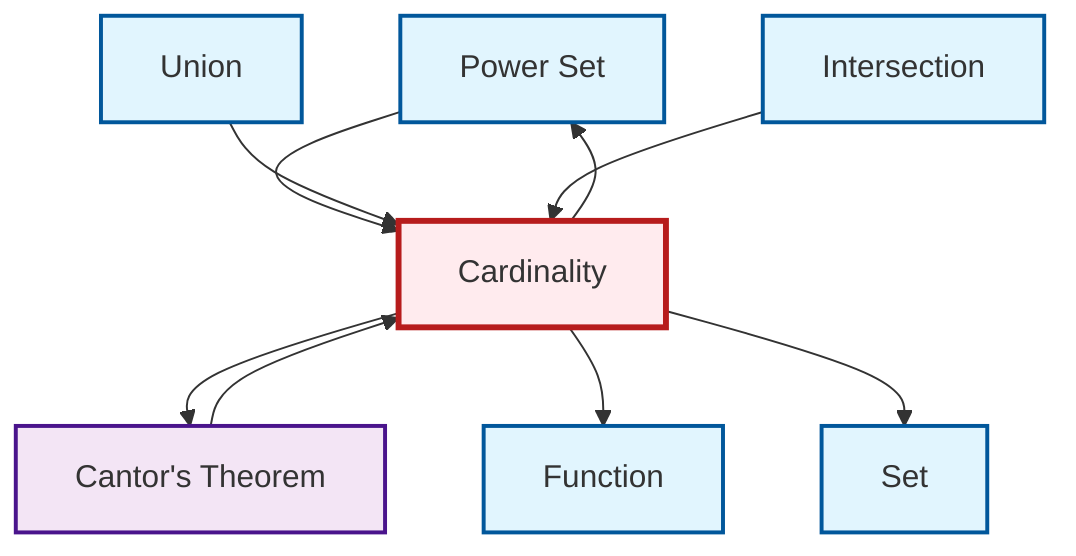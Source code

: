 graph TD
    classDef definition fill:#e1f5fe,stroke:#01579b,stroke-width:2px
    classDef theorem fill:#f3e5f5,stroke:#4a148c,stroke-width:2px
    classDef axiom fill:#fff3e0,stroke:#e65100,stroke-width:2px
    classDef example fill:#e8f5e9,stroke:#1b5e20,stroke-width:2px
    classDef current fill:#ffebee,stroke:#b71c1c,stroke-width:3px
    def-power-set["Power Set"]:::definition
    def-function["Function"]:::definition
    def-union["Union"]:::definition
    def-cardinality["Cardinality"]:::definition
    def-set["Set"]:::definition
    def-intersection["Intersection"]:::definition
    thm-cantor["Cantor's Theorem"]:::theorem
    def-power-set --> def-cardinality
    def-union --> def-cardinality
    def-cardinality --> thm-cantor
    def-cardinality --> def-power-set
    def-cardinality --> def-function
    def-cardinality --> def-set
    thm-cantor --> def-cardinality
    def-intersection --> def-cardinality
    class def-cardinality current